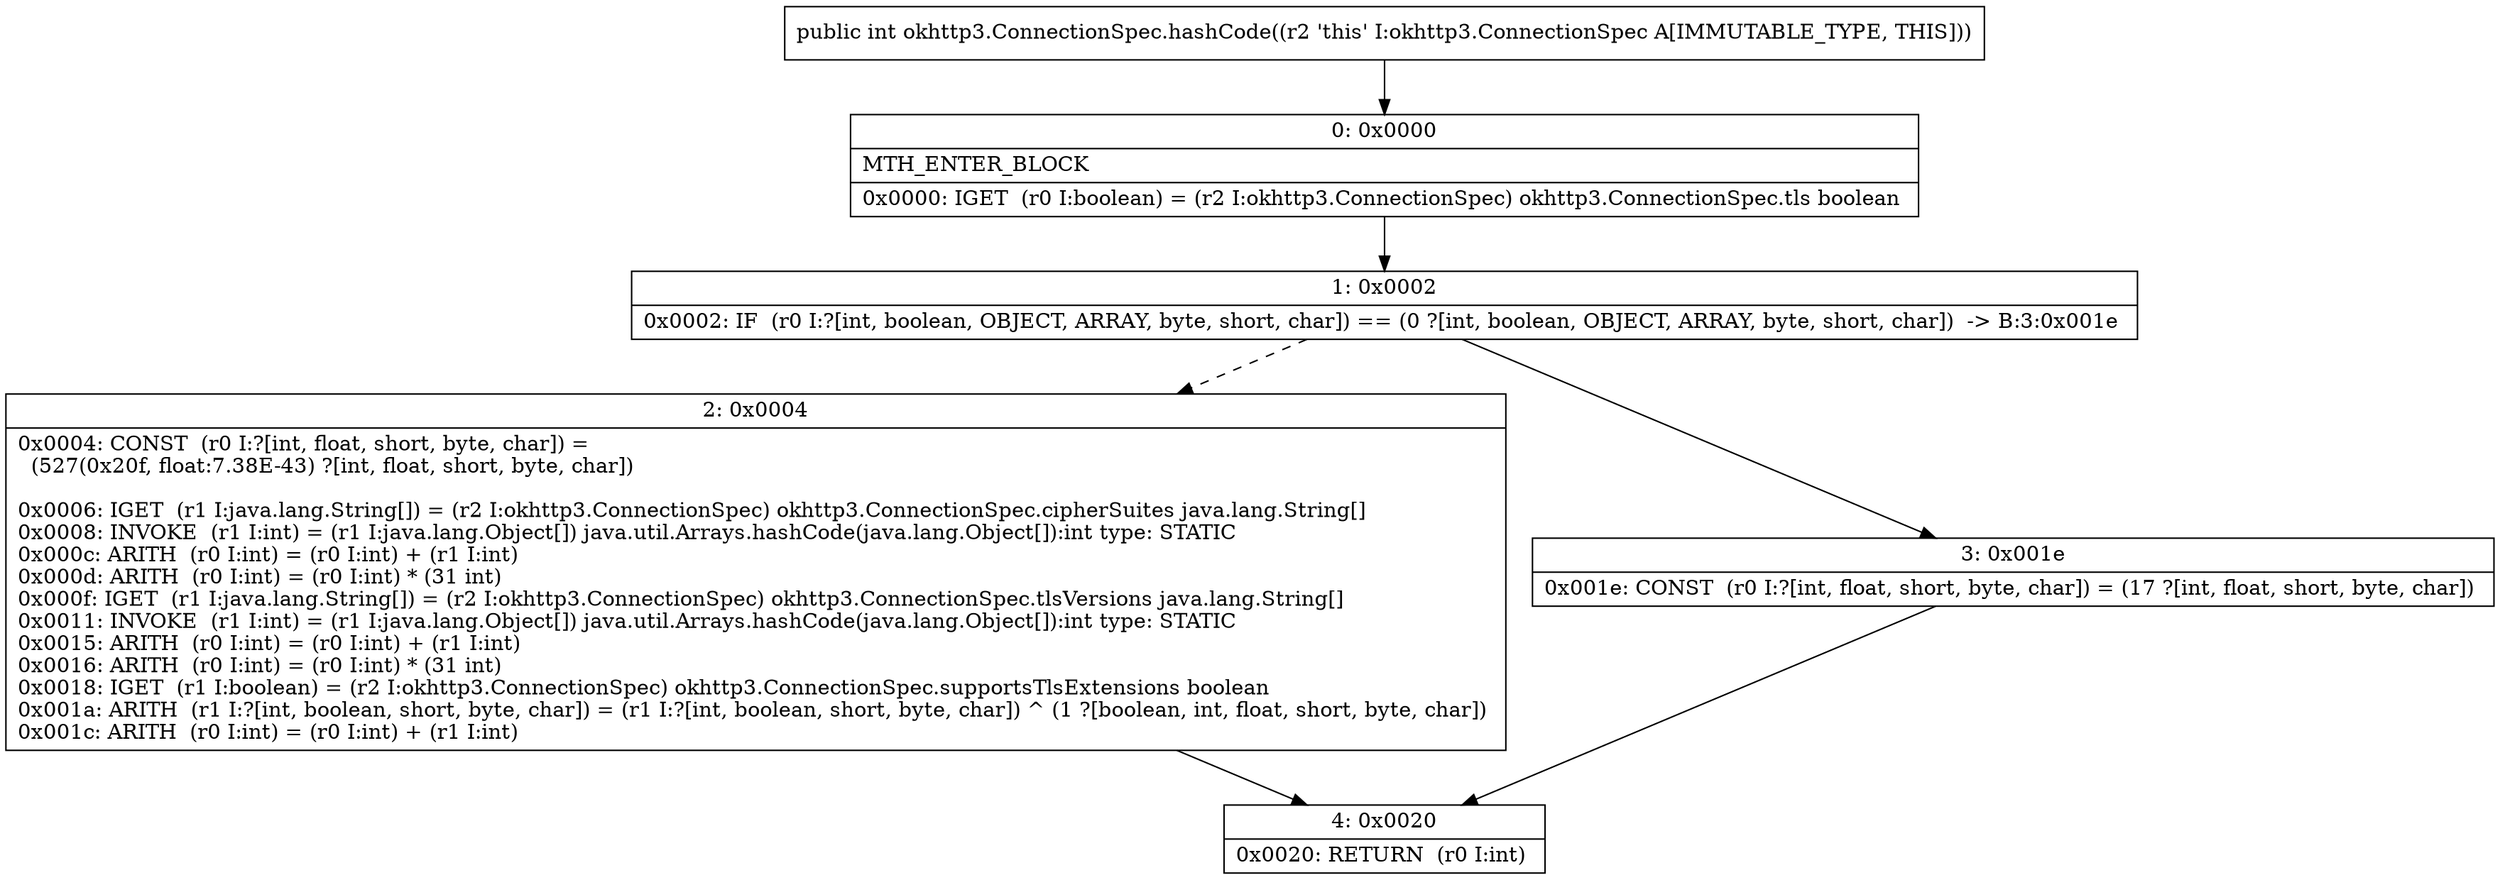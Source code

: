 digraph "CFG forokhttp3.ConnectionSpec.hashCode()I" {
Node_0 [shape=record,label="{0\:\ 0x0000|MTH_ENTER_BLOCK\l|0x0000: IGET  (r0 I:boolean) = (r2 I:okhttp3.ConnectionSpec) okhttp3.ConnectionSpec.tls boolean \l}"];
Node_1 [shape=record,label="{1\:\ 0x0002|0x0002: IF  (r0 I:?[int, boolean, OBJECT, ARRAY, byte, short, char]) == (0 ?[int, boolean, OBJECT, ARRAY, byte, short, char])  \-\> B:3:0x001e \l}"];
Node_2 [shape=record,label="{2\:\ 0x0004|0x0004: CONST  (r0 I:?[int, float, short, byte, char]) = \l  (527(0x20f, float:7.38E\-43) ?[int, float, short, byte, char])\l \l0x0006: IGET  (r1 I:java.lang.String[]) = (r2 I:okhttp3.ConnectionSpec) okhttp3.ConnectionSpec.cipherSuites java.lang.String[] \l0x0008: INVOKE  (r1 I:int) = (r1 I:java.lang.Object[]) java.util.Arrays.hashCode(java.lang.Object[]):int type: STATIC \l0x000c: ARITH  (r0 I:int) = (r0 I:int) + (r1 I:int) \l0x000d: ARITH  (r0 I:int) = (r0 I:int) * (31 int) \l0x000f: IGET  (r1 I:java.lang.String[]) = (r2 I:okhttp3.ConnectionSpec) okhttp3.ConnectionSpec.tlsVersions java.lang.String[] \l0x0011: INVOKE  (r1 I:int) = (r1 I:java.lang.Object[]) java.util.Arrays.hashCode(java.lang.Object[]):int type: STATIC \l0x0015: ARITH  (r0 I:int) = (r0 I:int) + (r1 I:int) \l0x0016: ARITH  (r0 I:int) = (r0 I:int) * (31 int) \l0x0018: IGET  (r1 I:boolean) = (r2 I:okhttp3.ConnectionSpec) okhttp3.ConnectionSpec.supportsTlsExtensions boolean \l0x001a: ARITH  (r1 I:?[int, boolean, short, byte, char]) = (r1 I:?[int, boolean, short, byte, char]) ^ (1 ?[boolean, int, float, short, byte, char]) \l0x001c: ARITH  (r0 I:int) = (r0 I:int) + (r1 I:int) \l}"];
Node_3 [shape=record,label="{3\:\ 0x001e|0x001e: CONST  (r0 I:?[int, float, short, byte, char]) = (17 ?[int, float, short, byte, char]) \l}"];
Node_4 [shape=record,label="{4\:\ 0x0020|0x0020: RETURN  (r0 I:int) \l}"];
MethodNode[shape=record,label="{public int okhttp3.ConnectionSpec.hashCode((r2 'this' I:okhttp3.ConnectionSpec A[IMMUTABLE_TYPE, THIS])) }"];
MethodNode -> Node_0;
Node_0 -> Node_1;
Node_1 -> Node_2[style=dashed];
Node_1 -> Node_3;
Node_2 -> Node_4;
Node_3 -> Node_4;
}

